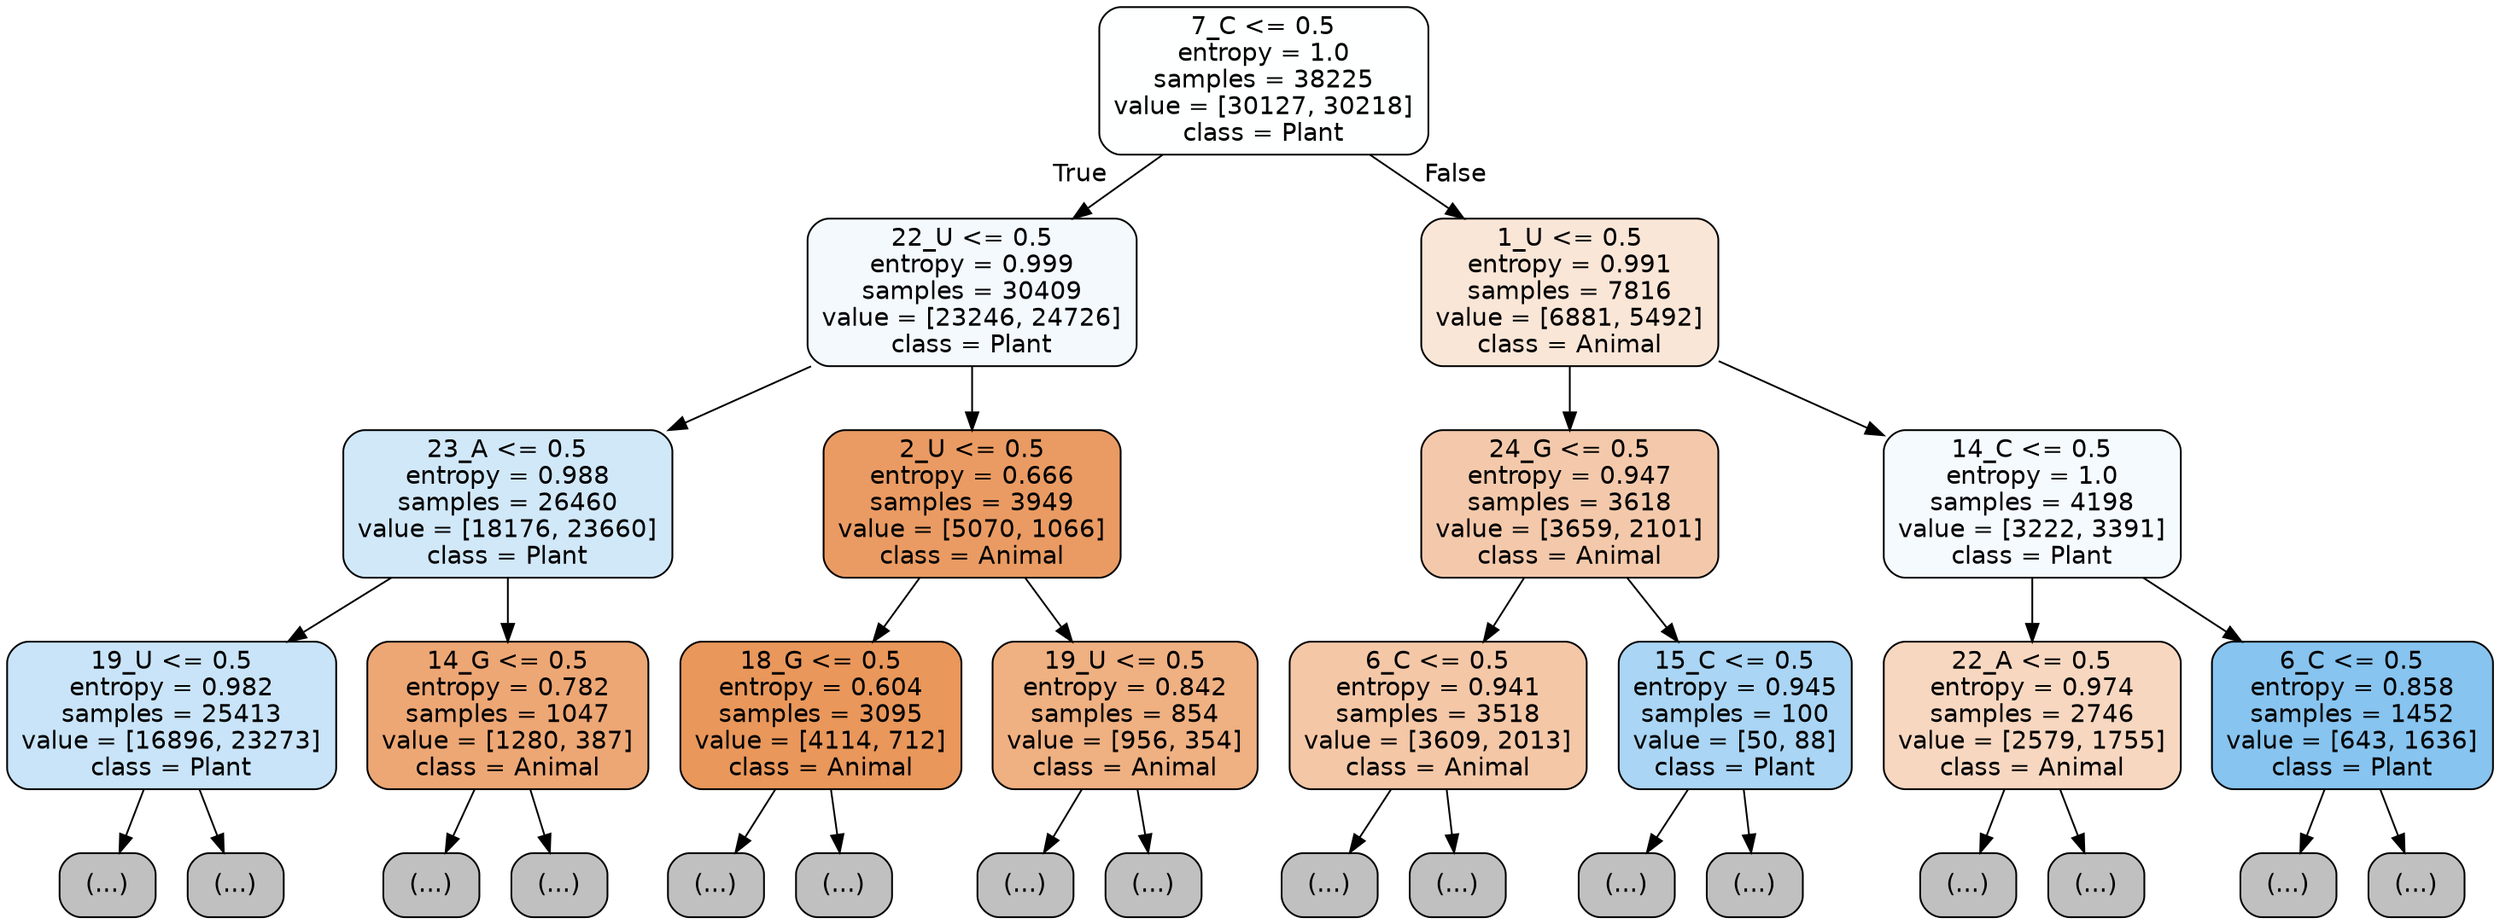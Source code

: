 digraph Tree {
node [shape=box, style="filled, rounded", color="black", fontname="helvetica"] ;
edge [fontname="helvetica"] ;
0 [label="7_C <= 0.5\nentropy = 1.0\nsamples = 38225\nvalue = [30127, 30218]\nclass = Plant", fillcolor="#feffff"] ;
1 [label="22_U <= 0.5\nentropy = 0.999\nsamples = 30409\nvalue = [23246, 24726]\nclass = Plant", fillcolor="#f3f9fd"] ;
0 -> 1 [labeldistance=2.5, labelangle=45, headlabel="True"] ;
2 [label="23_A <= 0.5\nentropy = 0.988\nsamples = 26460\nvalue = [18176, 23660]\nclass = Plant", fillcolor="#d1e8f9"] ;
1 -> 2 ;
3 [label="19_U <= 0.5\nentropy = 0.982\nsamples = 25413\nvalue = [16896, 23273]\nclass = Plant", fillcolor="#c9e4f8"] ;
2 -> 3 ;
4 [label="(...)", fillcolor="#C0C0C0"] ;
3 -> 4 ;
8309 [label="(...)", fillcolor="#C0C0C0"] ;
3 -> 8309 ;
11226 [label="14_G <= 0.5\nentropy = 0.782\nsamples = 1047\nvalue = [1280, 387]\nclass = Animal", fillcolor="#eda775"] ;
2 -> 11226 ;
11227 [label="(...)", fillcolor="#C0C0C0"] ;
11226 -> 11227 ;
11562 [label="(...)", fillcolor="#C0C0C0"] ;
11226 -> 11562 ;
11697 [label="2_U <= 0.5\nentropy = 0.666\nsamples = 3949\nvalue = [5070, 1066]\nclass = Animal", fillcolor="#ea9b63"] ;
1 -> 11697 ;
11698 [label="18_G <= 0.5\nentropy = 0.604\nsamples = 3095\nvalue = [4114, 712]\nclass = Animal", fillcolor="#e9975b"] ;
11697 -> 11698 ;
11699 [label="(...)", fillcolor="#C0C0C0"] ;
11698 -> 11699 ;
12464 [label="(...)", fillcolor="#C0C0C0"] ;
11698 -> 12464 ;
12795 [label="19_U <= 0.5\nentropy = 0.842\nsamples = 854\nvalue = [956, 354]\nclass = Animal", fillcolor="#efb082"] ;
11697 -> 12795 ;
12796 [label="(...)", fillcolor="#C0C0C0"] ;
12795 -> 12796 ;
13131 [label="(...)", fillcolor="#C0C0C0"] ;
12795 -> 13131 ;
13208 [label="1_U <= 0.5\nentropy = 0.991\nsamples = 7816\nvalue = [6881, 5492]\nclass = Animal", fillcolor="#fae6d7"] ;
0 -> 13208 [labeldistance=2.5, labelangle=-45, headlabel="False"] ;
13209 [label="24_G <= 0.5\nentropy = 0.947\nsamples = 3618\nvalue = [3659, 2101]\nclass = Animal", fillcolor="#f4c9ab"] ;
13208 -> 13209 ;
13210 [label="6_C <= 0.5\nentropy = 0.941\nsamples = 3518\nvalue = [3609, 2013]\nclass = Animal", fillcolor="#f4c7a7"] ;
13209 -> 13210 ;
13211 [label="(...)", fillcolor="#C0C0C0"] ;
13210 -> 13211 ;
14718 [label="(...)", fillcolor="#C0C0C0"] ;
13210 -> 14718 ;
15197 [label="15_C <= 0.5\nentropy = 0.945\nsamples = 100\nvalue = [50, 88]\nclass = Plant", fillcolor="#aad5f4"] ;
13209 -> 15197 ;
15198 [label="(...)", fillcolor="#C0C0C0"] ;
15197 -> 15198 ;
15243 [label="(...)", fillcolor="#C0C0C0"] ;
15197 -> 15243 ;
15254 [label="14_C <= 0.5\nentropy = 1.0\nsamples = 4198\nvalue = [3222, 3391]\nclass = Plant", fillcolor="#f5fafe"] ;
13208 -> 15254 ;
15255 [label="22_A <= 0.5\nentropy = 0.974\nsamples = 2746\nvalue = [2579, 1755]\nclass = Animal", fillcolor="#f7d7c0"] ;
15254 -> 15255 ;
15256 [label="(...)", fillcolor="#C0C0C0"] ;
15255 -> 15256 ;
16309 [label="(...)", fillcolor="#C0C0C0"] ;
15255 -> 16309 ;
16468 [label="6_C <= 0.5\nentropy = 0.858\nsamples = 1452\nvalue = [643, 1636]\nclass = Plant", fillcolor="#87c4ef"] ;
15254 -> 16468 ;
16469 [label="(...)", fillcolor="#C0C0C0"] ;
16468 -> 16469 ;
16696 [label="(...)", fillcolor="#C0C0C0"] ;
16468 -> 16696 ;
}